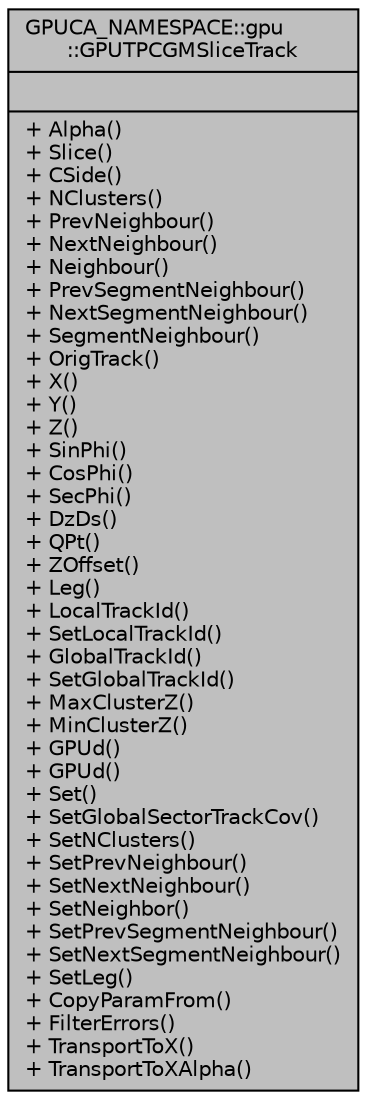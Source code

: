 digraph "GPUCA_NAMESPACE::gpu::GPUTPCGMSliceTrack"
{
 // INTERACTIVE_SVG=YES
  bgcolor="transparent";
  edge [fontname="Helvetica",fontsize="10",labelfontname="Helvetica",labelfontsize="10"];
  node [fontname="Helvetica",fontsize="10",shape=record];
  Node1 [label="{GPUCA_NAMESPACE::gpu\l::GPUTPCGMSliceTrack\n||+ Alpha()\l+ Slice()\l+ CSide()\l+ NClusters()\l+ PrevNeighbour()\l+ NextNeighbour()\l+ Neighbour()\l+ PrevSegmentNeighbour()\l+ NextSegmentNeighbour()\l+ SegmentNeighbour()\l+ OrigTrack()\l+ X()\l+ Y()\l+ Z()\l+ SinPhi()\l+ CosPhi()\l+ SecPhi()\l+ DzDs()\l+ QPt()\l+ ZOffset()\l+ Leg()\l+ LocalTrackId()\l+ SetLocalTrackId()\l+ GlobalTrackId()\l+ SetGlobalTrackId()\l+ MaxClusterZ()\l+ MinClusterZ()\l+ GPUd()\l+ GPUd()\l+ Set()\l+ SetGlobalSectorTrackCov()\l+ SetNClusters()\l+ SetPrevNeighbour()\l+ SetNextNeighbour()\l+ SetNeighbor()\l+ SetPrevSegmentNeighbour()\l+ SetNextSegmentNeighbour()\l+ SetLeg()\l+ CopyParamFrom()\l+ FilterErrors()\l+ TransportToX()\l+ TransportToXAlpha()\l}",height=0.2,width=0.4,color="black", fillcolor="grey75", style="filled", fontcolor="black"];
}
